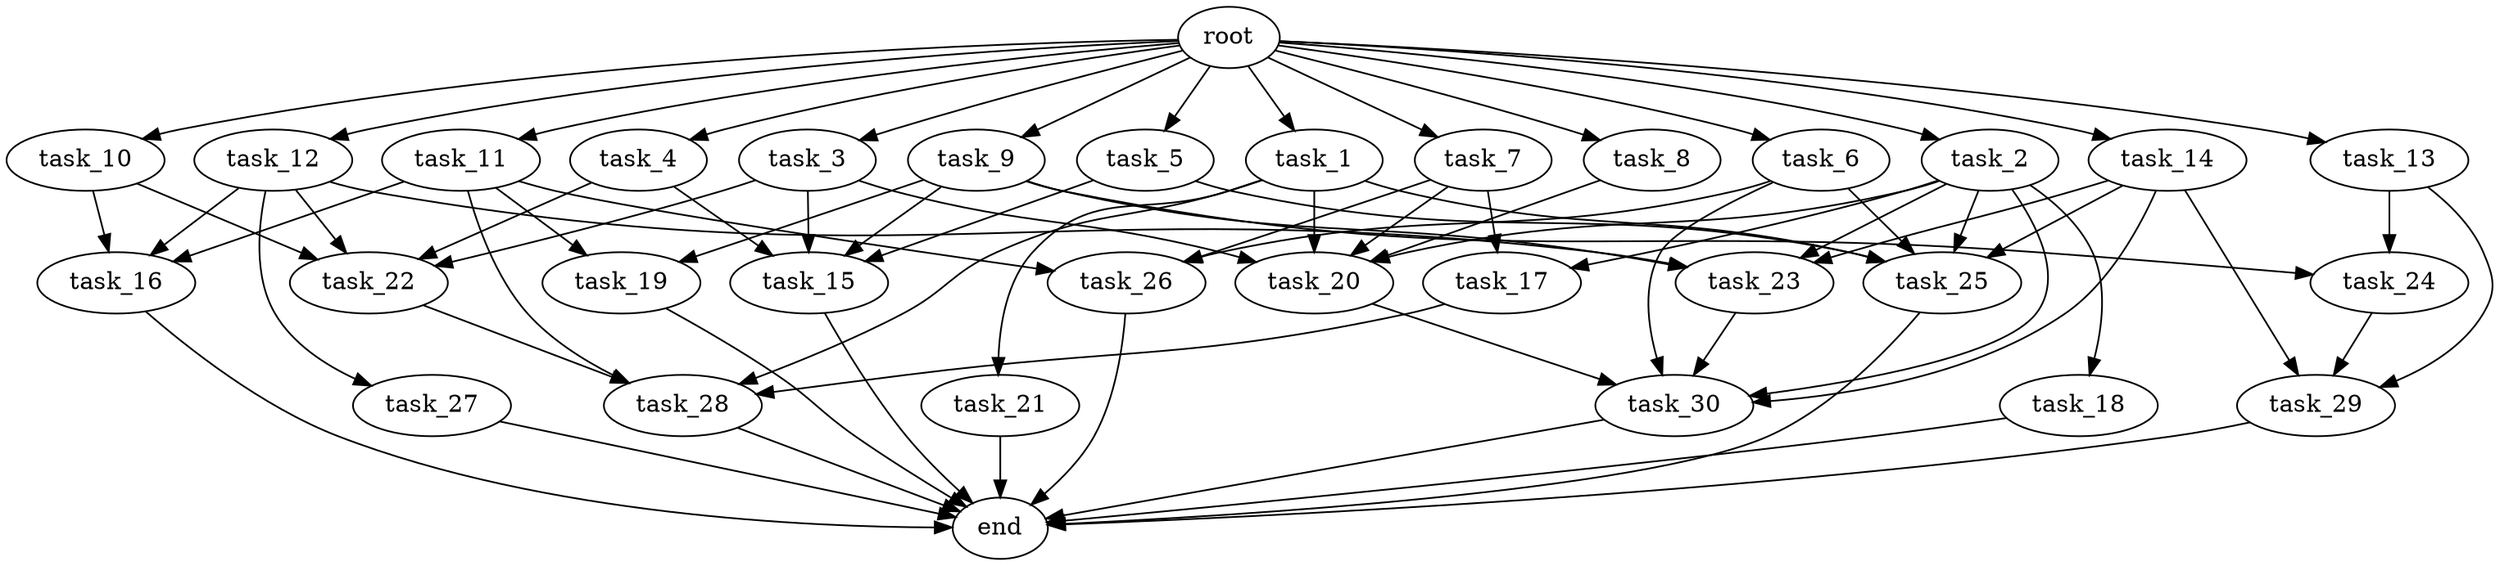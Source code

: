 digraph G {
  root [size="0.000000e+00"];
  task_1 [size="1.923289e+09"];
  task_2 [size="1.700174e+09"];
  task_3 [size="3.909251e+09"];
  task_4 [size="9.934818e+09"];
  task_5 [size="1.076277e+09"];
  task_6 [size="5.934108e+09"];
  task_7 [size="6.154735e+09"];
  task_8 [size="5.261349e+09"];
  task_9 [size="8.318190e+09"];
  task_10 [size="2.845164e+09"];
  task_11 [size="6.503603e+08"];
  task_12 [size="6.062071e+09"];
  task_13 [size="2.600562e+09"];
  task_14 [size="6.434997e+09"];
  task_15 [size="6.999727e+09"];
  task_16 [size="9.621058e+08"];
  task_17 [size="6.065229e+09"];
  task_18 [size="6.890631e+09"];
  task_19 [size="3.213053e+08"];
  task_20 [size="8.521712e+09"];
  task_21 [size="6.650421e+09"];
  task_22 [size="6.949393e+09"];
  task_23 [size="8.102898e+09"];
  task_24 [size="3.588160e+09"];
  task_25 [size="5.089250e+09"];
  task_26 [size="2.937239e+09"];
  task_27 [size="7.056869e+09"];
  task_28 [size="4.011539e+09"];
  task_29 [size="8.069852e+09"];
  task_30 [size="2.352016e+09"];
  end [size="0.000000e+00"];

  root -> task_1 [size="1.000000e-12"];
  root -> task_2 [size="1.000000e-12"];
  root -> task_3 [size="1.000000e-12"];
  root -> task_4 [size="1.000000e-12"];
  root -> task_5 [size="1.000000e-12"];
  root -> task_6 [size="1.000000e-12"];
  root -> task_7 [size="1.000000e-12"];
  root -> task_8 [size="1.000000e-12"];
  root -> task_9 [size="1.000000e-12"];
  root -> task_10 [size="1.000000e-12"];
  root -> task_11 [size="1.000000e-12"];
  root -> task_12 [size="1.000000e-12"];
  root -> task_13 [size="1.000000e-12"];
  root -> task_14 [size="1.000000e-12"];
  task_1 -> task_20 [size="1.704342e+08"];
  task_1 -> task_21 [size="6.650421e+08"];
  task_1 -> task_25 [size="1.017850e+08"];
  task_1 -> task_28 [size="1.002885e+08"];
  task_2 -> task_17 [size="3.032615e+08"];
  task_2 -> task_18 [size="6.890631e+08"];
  task_2 -> task_20 [size="1.704342e+08"];
  task_2 -> task_23 [size="2.025724e+08"];
  task_2 -> task_25 [size="1.017850e+08"];
  task_2 -> task_30 [size="4.704031e+07"];
  task_3 -> task_15 [size="1.749932e+08"];
  task_3 -> task_20 [size="1.704342e+08"];
  task_3 -> task_22 [size="1.737348e+08"];
  task_4 -> task_15 [size="1.749932e+08"];
  task_4 -> task_22 [size="1.737348e+08"];
  task_5 -> task_15 [size="1.749932e+08"];
  task_5 -> task_25 [size="1.017850e+08"];
  task_6 -> task_25 [size="1.017850e+08"];
  task_6 -> task_26 [size="9.790797e+07"];
  task_6 -> task_30 [size="4.704031e+07"];
  task_7 -> task_17 [size="3.032615e+08"];
  task_7 -> task_20 [size="1.704342e+08"];
  task_7 -> task_26 [size="9.790797e+07"];
  task_8 -> task_20 [size="1.704342e+08"];
  task_9 -> task_15 [size="1.749932e+08"];
  task_9 -> task_19 [size="1.606527e+07"];
  task_9 -> task_23 [size="2.025724e+08"];
  task_9 -> task_24 [size="1.794080e+08"];
  task_10 -> task_16 [size="3.207019e+07"];
  task_10 -> task_22 [size="1.737348e+08"];
  task_11 -> task_16 [size="3.207019e+07"];
  task_11 -> task_19 [size="1.606527e+07"];
  task_11 -> task_26 [size="9.790797e+07"];
  task_11 -> task_28 [size="1.002885e+08"];
  task_12 -> task_16 [size="3.207019e+07"];
  task_12 -> task_22 [size="1.737348e+08"];
  task_12 -> task_23 [size="2.025724e+08"];
  task_12 -> task_27 [size="7.056869e+08"];
  task_13 -> task_24 [size="1.794080e+08"];
  task_13 -> task_29 [size="2.689951e+08"];
  task_14 -> task_23 [size="2.025724e+08"];
  task_14 -> task_25 [size="1.017850e+08"];
  task_14 -> task_29 [size="2.689951e+08"];
  task_14 -> task_30 [size="4.704031e+07"];
  task_15 -> end [size="1.000000e-12"];
  task_16 -> end [size="1.000000e-12"];
  task_17 -> task_28 [size="1.002885e+08"];
  task_18 -> end [size="1.000000e-12"];
  task_19 -> end [size="1.000000e-12"];
  task_20 -> task_30 [size="4.704031e+07"];
  task_21 -> end [size="1.000000e-12"];
  task_22 -> task_28 [size="1.002885e+08"];
  task_23 -> task_30 [size="4.704031e+07"];
  task_24 -> task_29 [size="2.689951e+08"];
  task_25 -> end [size="1.000000e-12"];
  task_26 -> end [size="1.000000e-12"];
  task_27 -> end [size="1.000000e-12"];
  task_28 -> end [size="1.000000e-12"];
  task_29 -> end [size="1.000000e-12"];
  task_30 -> end [size="1.000000e-12"];
}
